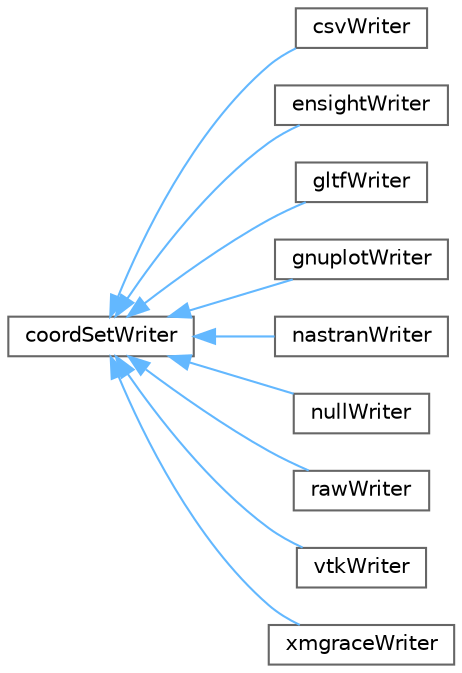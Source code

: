 digraph "Graphical Class Hierarchy"
{
 // LATEX_PDF_SIZE
  bgcolor="transparent";
  edge [fontname=Helvetica,fontsize=10,labelfontname=Helvetica,labelfontsize=10];
  node [fontname=Helvetica,fontsize=10,shape=box,height=0.2,width=0.4];
  rankdir="LR";
  Node0 [id="Node000000",label="coordSetWriter",height=0.2,width=0.4,color="grey40", fillcolor="white", style="filled",URL="$classFoam_1_1coordSetWriter.html",tooltip="Base class for writing coordSet(s) and tracks with fields."];
  Node0 -> Node1 [id="edge4444_Node000000_Node000001",dir="back",color="steelblue1",style="solid",tooltip=" "];
  Node1 [id="Node000001",label="csvWriter",height=0.2,width=0.4,color="grey40", fillcolor="white", style="filled",URL="$classFoam_1_1coordSetWriters_1_1csvWriter.html",tooltip="Write coordSet(s) in csv format."];
  Node0 -> Node2 [id="edge4445_Node000000_Node000002",dir="back",color="steelblue1",style="solid",tooltip=" "];
  Node2 [id="Node000002",label="ensightWriter",height=0.2,width=0.4,color="grey40", fillcolor="white", style="filled",URL="$classFoam_1_1coordSetWriters_1_1ensightWriter.html",tooltip=" "];
  Node0 -> Node3 [id="edge4446_Node000000_Node000003",dir="back",color="steelblue1",style="solid",tooltip=" "];
  Node3 [id="Node000003",label="gltfWriter",height=0.2,width=0.4,color="grey40", fillcolor="white", style="filled",URL="$classFoam_1_1coordSetWriters_1_1gltfWriter.html",tooltip="A coordSet(s) writer in glTF v2 format, which is particularly useful for writing track data."];
  Node0 -> Node4 [id="edge4447_Node000000_Node000004",dir="back",color="steelblue1",style="solid",tooltip=" "];
  Node4 [id="Node000004",label="gnuplotWriter",height=0.2,width=0.4,color="grey40", fillcolor="white", style="filled",URL="$classFoam_1_1coordSetWriters_1_1gnuplotWriter.html",tooltip="A coordSet(s) writer in gnuplot format."];
  Node0 -> Node5 [id="edge4448_Node000000_Node000005",dir="back",color="steelblue1",style="solid",tooltip=" "];
  Node5 [id="Node000005",label="nastranWriter",height=0.2,width=0.4,color="grey40", fillcolor="white", style="filled",URL="$classFoam_1_1coordSetWriters_1_1nastranWriter.html",tooltip="Write coordSet(s) as Nastran plot lines. Does not do field data."];
  Node0 -> Node6 [id="edge4449_Node000000_Node000006",dir="back",color="steelblue1",style="solid",tooltip=" "];
  Node6 [id="Node000006",label="nullWriter",height=0.2,width=0.4,color="grey40", fillcolor="white", style="filled",URL="$classFoam_1_1coordSetWriters_1_1nullWriter.html",tooltip="A coordSet(s) writer with suppressed output."];
  Node0 -> Node7 [id="edge4450_Node000000_Node000007",dir="back",color="steelblue1",style="solid",tooltip=" "];
  Node7 [id="Node000007",label="rawWriter",height=0.2,width=0.4,color="grey40", fillcolor="white", style="filled",URL="$classFoam_1_1coordSetWriters_1_1rawWriter.html",tooltip="A coordSet(s) in raw format."];
  Node0 -> Node8 [id="edge4451_Node000000_Node000008",dir="back",color="steelblue1",style="solid",tooltip=" "];
  Node8 [id="Node000008",label="vtkWriter",height=0.2,width=0.4,color="grey40", fillcolor="white", style="filled",URL="$classFoam_1_1coordSetWriters_1_1vtkWriter.html",tooltip=" "];
  Node0 -> Node9 [id="edge4452_Node000000_Node000009",dir="back",color="steelblue1",style="solid",tooltip=" "];
  Node9 [id="Node000009",label="xmgraceWriter",height=0.2,width=0.4,color="grey40", fillcolor="white", style="filled",URL="$classFoam_1_1coordSetWriters_1_1xmgraceWriter.html",tooltip="Write coordSet(s) in xmgrace format."];
}
